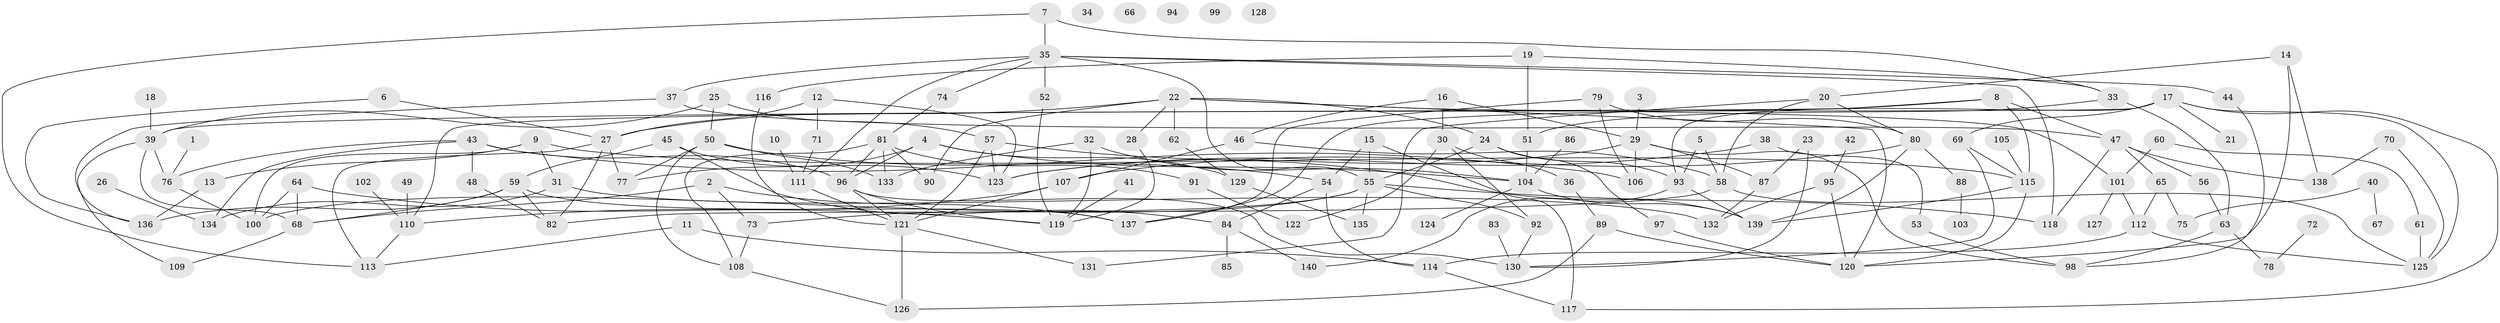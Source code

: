 // coarse degree distribution, {9: 0.010526315789473684, 8: 0.042105263157894736, 4: 0.15789473684210525, 5: 0.10526315789473684, 3: 0.18947368421052632, 6: 0.06315789473684211, 10: 0.010526315789473684, 11: 0.021052631578947368, 7: 0.021052631578947368, 2: 0.24210526315789474, 1: 0.1368421052631579}
// Generated by graph-tools (version 1.1) at 2025/48/03/04/25 22:48:05]
// undirected, 140 vertices, 217 edges
graph export_dot {
  node [color=gray90,style=filled];
  1;
  2;
  3;
  4;
  5;
  6;
  7;
  8;
  9;
  10;
  11;
  12;
  13;
  14;
  15;
  16;
  17;
  18;
  19;
  20;
  21;
  22;
  23;
  24;
  25;
  26;
  27;
  28;
  29;
  30;
  31;
  32;
  33;
  34;
  35;
  36;
  37;
  38;
  39;
  40;
  41;
  42;
  43;
  44;
  45;
  46;
  47;
  48;
  49;
  50;
  51;
  52;
  53;
  54;
  55;
  56;
  57;
  58;
  59;
  60;
  61;
  62;
  63;
  64;
  65;
  66;
  67;
  68;
  69;
  70;
  71;
  72;
  73;
  74;
  75;
  76;
  77;
  78;
  79;
  80;
  81;
  82;
  83;
  84;
  85;
  86;
  87;
  88;
  89;
  90;
  91;
  92;
  93;
  94;
  95;
  96;
  97;
  98;
  99;
  100;
  101;
  102;
  103;
  104;
  105;
  106;
  107;
  108;
  109;
  110;
  111;
  112;
  113;
  114;
  115;
  116;
  117;
  118;
  119;
  120;
  121;
  122;
  123;
  124;
  125;
  126;
  127;
  128;
  129;
  130;
  131;
  132;
  133;
  134;
  135;
  136;
  137;
  138;
  139;
  140;
  1 -- 76;
  2 -- 68;
  2 -- 73;
  2 -- 137;
  3 -- 29;
  4 -- 77;
  4 -- 96;
  4 -- 104;
  4 -- 129;
  5 -- 58;
  5 -- 93;
  6 -- 27;
  6 -- 136;
  7 -- 33;
  7 -- 35;
  7 -- 113;
  8 -- 39;
  8 -- 47;
  8 -- 115;
  8 -- 137;
  9 -- 13;
  9 -- 31;
  9 -- 100;
  9 -- 115;
  10 -- 111;
  11 -- 113;
  11 -- 114;
  12 -- 27;
  12 -- 71;
  12 -- 123;
  13 -- 136;
  14 -- 20;
  14 -- 120;
  14 -- 138;
  15 -- 54;
  15 -- 55;
  15 -- 117;
  16 -- 29;
  16 -- 30;
  16 -- 46;
  17 -- 21;
  17 -- 69;
  17 -- 93;
  17 -- 110;
  17 -- 117;
  17 -- 125;
  18 -- 39;
  19 -- 33;
  19 -- 51;
  19 -- 116;
  20 -- 58;
  20 -- 80;
  20 -- 131;
  22 -- 24;
  22 -- 27;
  22 -- 28;
  22 -- 62;
  22 -- 90;
  22 -- 101;
  22 -- 120;
  23 -- 87;
  23 -- 130;
  24 -- 55;
  24 -- 93;
  24 -- 97;
  25 -- 39;
  25 -- 50;
  25 -- 57;
  26 -- 134;
  27 -- 77;
  27 -- 82;
  27 -- 113;
  28 -- 119;
  29 -- 87;
  29 -- 98;
  29 -- 106;
  29 -- 123;
  30 -- 36;
  30 -- 92;
  30 -- 122;
  31 -- 132;
  31 -- 134;
  32 -- 104;
  32 -- 119;
  32 -- 133;
  33 -- 51;
  33 -- 63;
  35 -- 37;
  35 -- 44;
  35 -- 52;
  35 -- 55;
  35 -- 74;
  35 -- 111;
  35 -- 118;
  36 -- 89;
  37 -- 47;
  37 -- 136;
  38 -- 53;
  38 -- 123;
  39 -- 68;
  39 -- 76;
  39 -- 109;
  40 -- 67;
  40 -- 75;
  41 -- 119;
  42 -- 95;
  43 -- 48;
  43 -- 76;
  43 -- 96;
  43 -- 106;
  43 -- 134;
  44 -- 98;
  45 -- 59;
  45 -- 84;
  45 -- 123;
  46 -- 58;
  46 -- 107;
  47 -- 56;
  47 -- 65;
  47 -- 118;
  47 -- 138;
  48 -- 82;
  49 -- 110;
  50 -- 54;
  50 -- 77;
  50 -- 108;
  50 -- 133;
  51 -- 104;
  52 -- 119;
  53 -- 98;
  54 -- 84;
  54 -- 114;
  55 -- 73;
  55 -- 92;
  55 -- 100;
  55 -- 118;
  55 -- 135;
  56 -- 63;
  57 -- 121;
  57 -- 123;
  57 -- 139;
  58 -- 82;
  58 -- 125;
  59 -- 68;
  59 -- 82;
  59 -- 136;
  59 -- 137;
  60 -- 61;
  60 -- 101;
  61 -- 125;
  62 -- 129;
  63 -- 78;
  63 -- 98;
  64 -- 68;
  64 -- 100;
  64 -- 119;
  65 -- 75;
  65 -- 112;
  68 -- 109;
  69 -- 115;
  69 -- 130;
  70 -- 125;
  70 -- 138;
  71 -- 111;
  72 -- 78;
  73 -- 108;
  74 -- 81;
  76 -- 100;
  79 -- 80;
  79 -- 106;
  79 -- 137;
  80 -- 88;
  80 -- 107;
  80 -- 139;
  81 -- 90;
  81 -- 91;
  81 -- 96;
  81 -- 108;
  81 -- 133;
  83 -- 130;
  84 -- 85;
  84 -- 140;
  86 -- 104;
  87 -- 132;
  88 -- 103;
  89 -- 120;
  89 -- 126;
  91 -- 122;
  92 -- 130;
  93 -- 139;
  93 -- 140;
  95 -- 120;
  95 -- 132;
  96 -- 119;
  96 -- 121;
  96 -- 130;
  97 -- 120;
  101 -- 112;
  101 -- 127;
  102 -- 110;
  104 -- 124;
  104 -- 139;
  105 -- 115;
  107 -- 110;
  107 -- 121;
  108 -- 126;
  110 -- 113;
  111 -- 121;
  112 -- 114;
  112 -- 125;
  114 -- 117;
  115 -- 120;
  115 -- 139;
  116 -- 121;
  121 -- 126;
  121 -- 131;
  129 -- 135;
}
